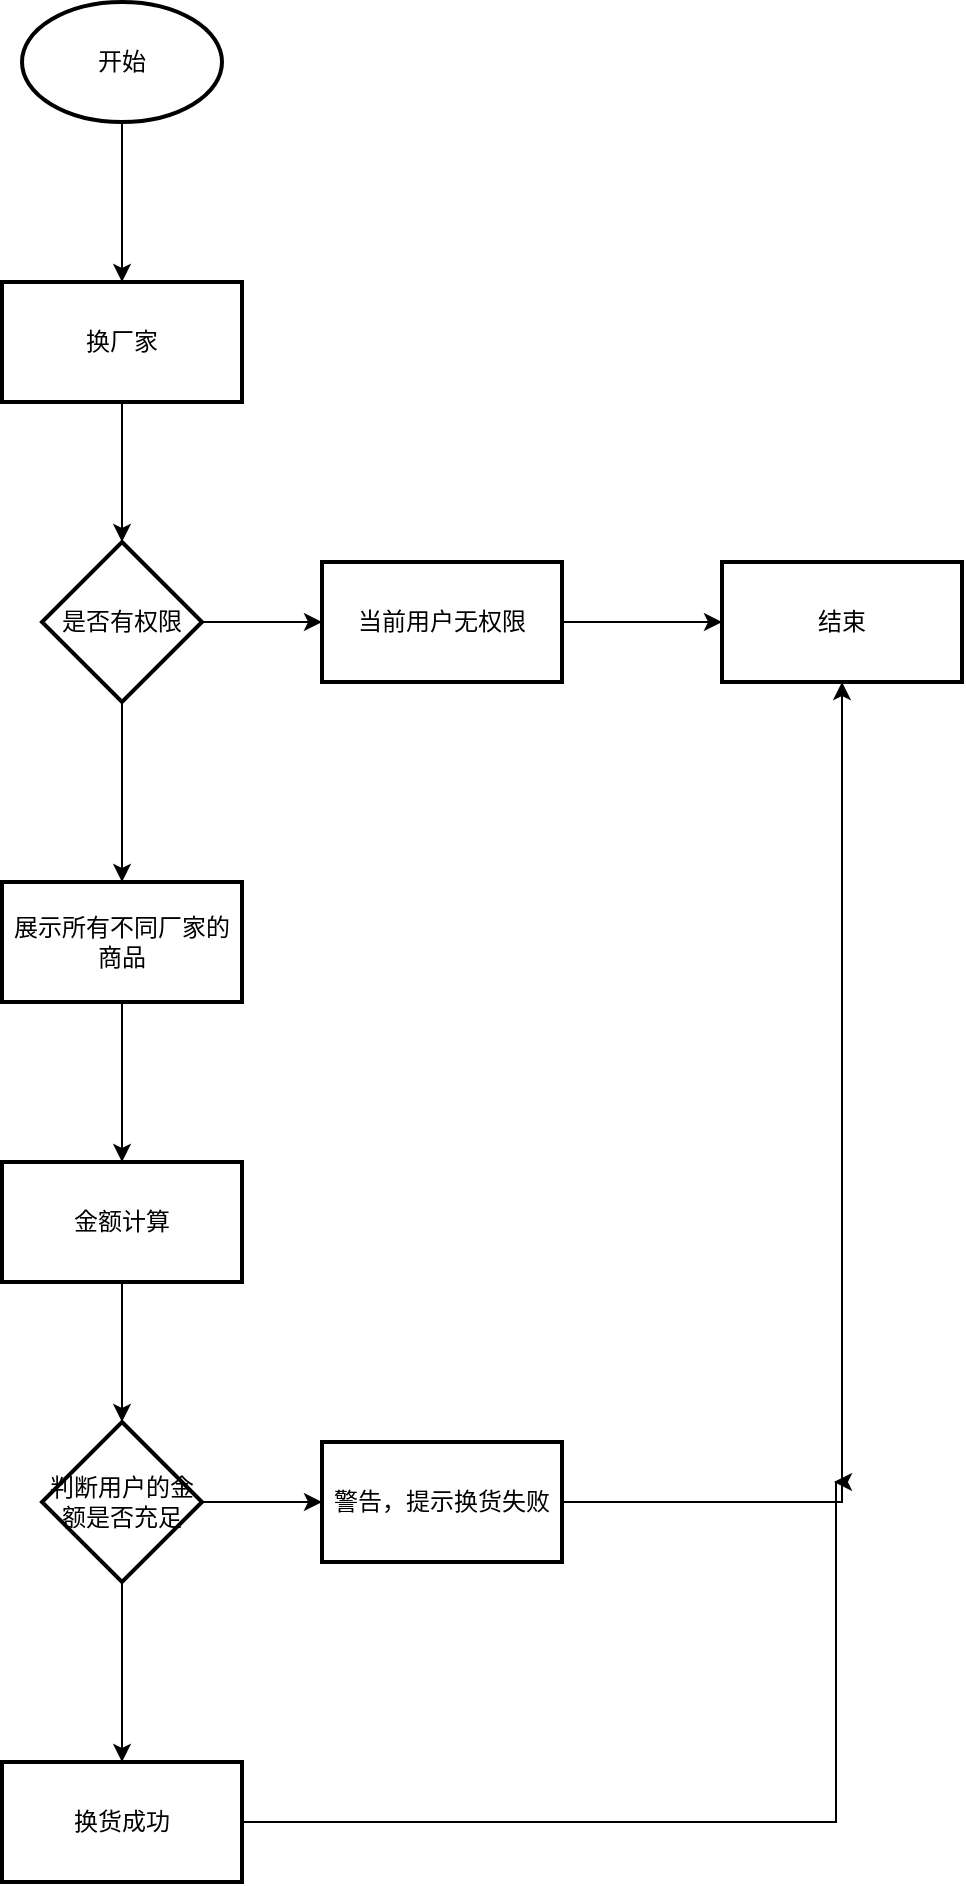 <mxfile version="22.1.5" type="github">
  <diagram name="第 1 页" id="bHZ9tbYM5ysoylyOXRkc">
    <mxGraphModel dx="1050" dy="542" grid="1" gridSize="10" guides="1" tooltips="1" connect="1" arrows="1" fold="1" page="1" pageScale="1" pageWidth="827" pageHeight="1169" math="0" shadow="0">
      <root>
        <mxCell id="0" />
        <mxCell id="1" parent="0" />
        <mxCell id="2qdwkHMyEG_etYDa020W-3" value="" style="edgeStyle=orthogonalEdgeStyle;rounded=0;orthogonalLoop=1;jettySize=auto;html=1;" edge="1" parent="1" source="2qdwkHMyEG_etYDa020W-1" target="2qdwkHMyEG_etYDa020W-2">
          <mxGeometry relative="1" as="geometry" />
        </mxCell>
        <mxCell id="2qdwkHMyEG_etYDa020W-1" value="开始" style="strokeWidth=2;html=1;shape=mxgraph.flowchart.start_1;whiteSpace=wrap;" vertex="1" parent="1">
          <mxGeometry x="364" y="80" width="100" height="60" as="geometry" />
        </mxCell>
        <mxCell id="2qdwkHMyEG_etYDa020W-5" value="" style="edgeStyle=orthogonalEdgeStyle;rounded=0;orthogonalLoop=1;jettySize=auto;html=1;" edge="1" parent="1" source="2qdwkHMyEG_etYDa020W-2" target="2qdwkHMyEG_etYDa020W-4">
          <mxGeometry relative="1" as="geometry" />
        </mxCell>
        <mxCell id="2qdwkHMyEG_etYDa020W-2" value="换厂家" style="whiteSpace=wrap;html=1;strokeWidth=2;" vertex="1" parent="1">
          <mxGeometry x="354" y="220" width="120" height="60" as="geometry" />
        </mxCell>
        <mxCell id="2qdwkHMyEG_etYDa020W-7" value="" style="edgeStyle=orthogonalEdgeStyle;rounded=0;orthogonalLoop=1;jettySize=auto;html=1;" edge="1" parent="1" source="2qdwkHMyEG_etYDa020W-4" target="2qdwkHMyEG_etYDa020W-6">
          <mxGeometry relative="1" as="geometry" />
        </mxCell>
        <mxCell id="2qdwkHMyEG_etYDa020W-11" value="" style="edgeStyle=orthogonalEdgeStyle;rounded=0;orthogonalLoop=1;jettySize=auto;html=1;" edge="1" parent="1" source="2qdwkHMyEG_etYDa020W-4" target="2qdwkHMyEG_etYDa020W-10">
          <mxGeometry relative="1" as="geometry" />
        </mxCell>
        <mxCell id="2qdwkHMyEG_etYDa020W-4" value="是否有权限" style="rhombus;whiteSpace=wrap;html=1;strokeWidth=2;" vertex="1" parent="1">
          <mxGeometry x="374" y="350" width="80" height="80" as="geometry" />
        </mxCell>
        <mxCell id="2qdwkHMyEG_etYDa020W-9" value="" style="edgeStyle=orthogonalEdgeStyle;rounded=0;orthogonalLoop=1;jettySize=auto;html=1;" edge="1" parent="1" source="2qdwkHMyEG_etYDa020W-6" target="2qdwkHMyEG_etYDa020W-8">
          <mxGeometry relative="1" as="geometry" />
        </mxCell>
        <mxCell id="2qdwkHMyEG_etYDa020W-6" value="当前用户无权限" style="whiteSpace=wrap;html=1;strokeWidth=2;" vertex="1" parent="1">
          <mxGeometry x="514" y="360" width="120" height="60" as="geometry" />
        </mxCell>
        <mxCell id="2qdwkHMyEG_etYDa020W-8" value="结束" style="whiteSpace=wrap;html=1;strokeWidth=2;" vertex="1" parent="1">
          <mxGeometry x="714" y="360" width="120" height="60" as="geometry" />
        </mxCell>
        <mxCell id="2qdwkHMyEG_etYDa020W-13" value="" style="edgeStyle=orthogonalEdgeStyle;rounded=0;orthogonalLoop=1;jettySize=auto;html=1;" edge="1" parent="1" source="2qdwkHMyEG_etYDa020W-10" target="2qdwkHMyEG_etYDa020W-12">
          <mxGeometry relative="1" as="geometry" />
        </mxCell>
        <mxCell id="2qdwkHMyEG_etYDa020W-10" value="展示所有不同厂家的商品" style="whiteSpace=wrap;html=1;strokeWidth=2;" vertex="1" parent="1">
          <mxGeometry x="354" y="520" width="120" height="60" as="geometry" />
        </mxCell>
        <mxCell id="2qdwkHMyEG_etYDa020W-17" value="" style="edgeStyle=orthogonalEdgeStyle;rounded=0;orthogonalLoop=1;jettySize=auto;html=1;" edge="1" parent="1" source="2qdwkHMyEG_etYDa020W-12" target="2qdwkHMyEG_etYDa020W-16">
          <mxGeometry relative="1" as="geometry" />
        </mxCell>
        <mxCell id="2qdwkHMyEG_etYDa020W-12" value="金额计算" style="whiteSpace=wrap;html=1;strokeWidth=2;" vertex="1" parent="1">
          <mxGeometry x="354" y="660" width="120" height="60" as="geometry" />
        </mxCell>
        <mxCell id="2qdwkHMyEG_etYDa020W-19" value="" style="edgeStyle=orthogonalEdgeStyle;rounded=0;orthogonalLoop=1;jettySize=auto;html=1;" edge="1" parent="1" source="2qdwkHMyEG_etYDa020W-16" target="2qdwkHMyEG_etYDa020W-18">
          <mxGeometry relative="1" as="geometry" />
        </mxCell>
        <mxCell id="2qdwkHMyEG_etYDa020W-22" value="" style="edgeStyle=orthogonalEdgeStyle;rounded=0;orthogonalLoop=1;jettySize=auto;html=1;" edge="1" parent="1" source="2qdwkHMyEG_etYDa020W-16" target="2qdwkHMyEG_etYDa020W-21">
          <mxGeometry relative="1" as="geometry" />
        </mxCell>
        <mxCell id="2qdwkHMyEG_etYDa020W-16" value="判断用户的金额是否充足" style="rhombus;whiteSpace=wrap;html=1;strokeWidth=2;" vertex="1" parent="1">
          <mxGeometry x="374" y="790" width="80" height="80" as="geometry" />
        </mxCell>
        <mxCell id="2qdwkHMyEG_etYDa020W-20" style="edgeStyle=orthogonalEdgeStyle;rounded=0;orthogonalLoop=1;jettySize=auto;html=1;entryX=0.5;entryY=1;entryDx=0;entryDy=0;" edge="1" parent="1" source="2qdwkHMyEG_etYDa020W-18" target="2qdwkHMyEG_etYDa020W-8">
          <mxGeometry relative="1" as="geometry" />
        </mxCell>
        <mxCell id="2qdwkHMyEG_etYDa020W-18" value="警告，提示换货失败" style="whiteSpace=wrap;html=1;strokeWidth=2;" vertex="1" parent="1">
          <mxGeometry x="514" y="800" width="120" height="60" as="geometry" />
        </mxCell>
        <mxCell id="2qdwkHMyEG_etYDa020W-26" style="edgeStyle=orthogonalEdgeStyle;rounded=0;orthogonalLoop=1;jettySize=auto;html=1;" edge="1" parent="1" source="2qdwkHMyEG_etYDa020W-21">
          <mxGeometry relative="1" as="geometry">
            <mxPoint x="770" y="820" as="targetPoint" />
            <Array as="points">
              <mxPoint x="771" y="990" />
            </Array>
          </mxGeometry>
        </mxCell>
        <mxCell id="2qdwkHMyEG_etYDa020W-21" value="换货成功" style="whiteSpace=wrap;html=1;strokeWidth=2;" vertex="1" parent="1">
          <mxGeometry x="354" y="960" width="120" height="60" as="geometry" />
        </mxCell>
      </root>
    </mxGraphModel>
  </diagram>
</mxfile>
